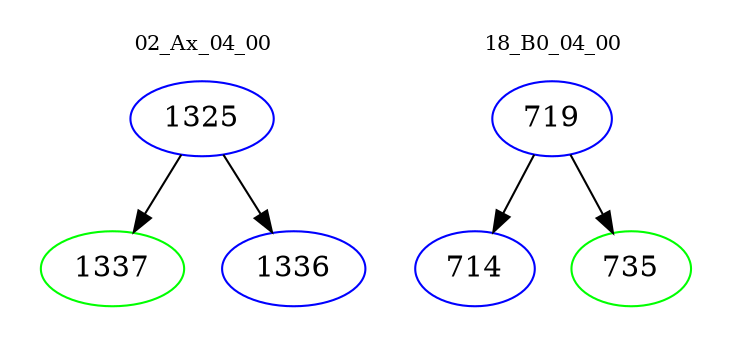 digraph{
subgraph cluster_0 {
color = white
label = "02_Ax_04_00";
fontsize=10;
T0_1325 [label="1325", color="blue"]
T0_1325 -> T0_1337 [color="black"]
T0_1337 [label="1337", color="green"]
T0_1325 -> T0_1336 [color="black"]
T0_1336 [label="1336", color="blue"]
}
subgraph cluster_1 {
color = white
label = "18_B0_04_00";
fontsize=10;
T1_719 [label="719", color="blue"]
T1_719 -> T1_714 [color="black"]
T1_714 [label="714", color="blue"]
T1_719 -> T1_735 [color="black"]
T1_735 [label="735", color="green"]
}
}
